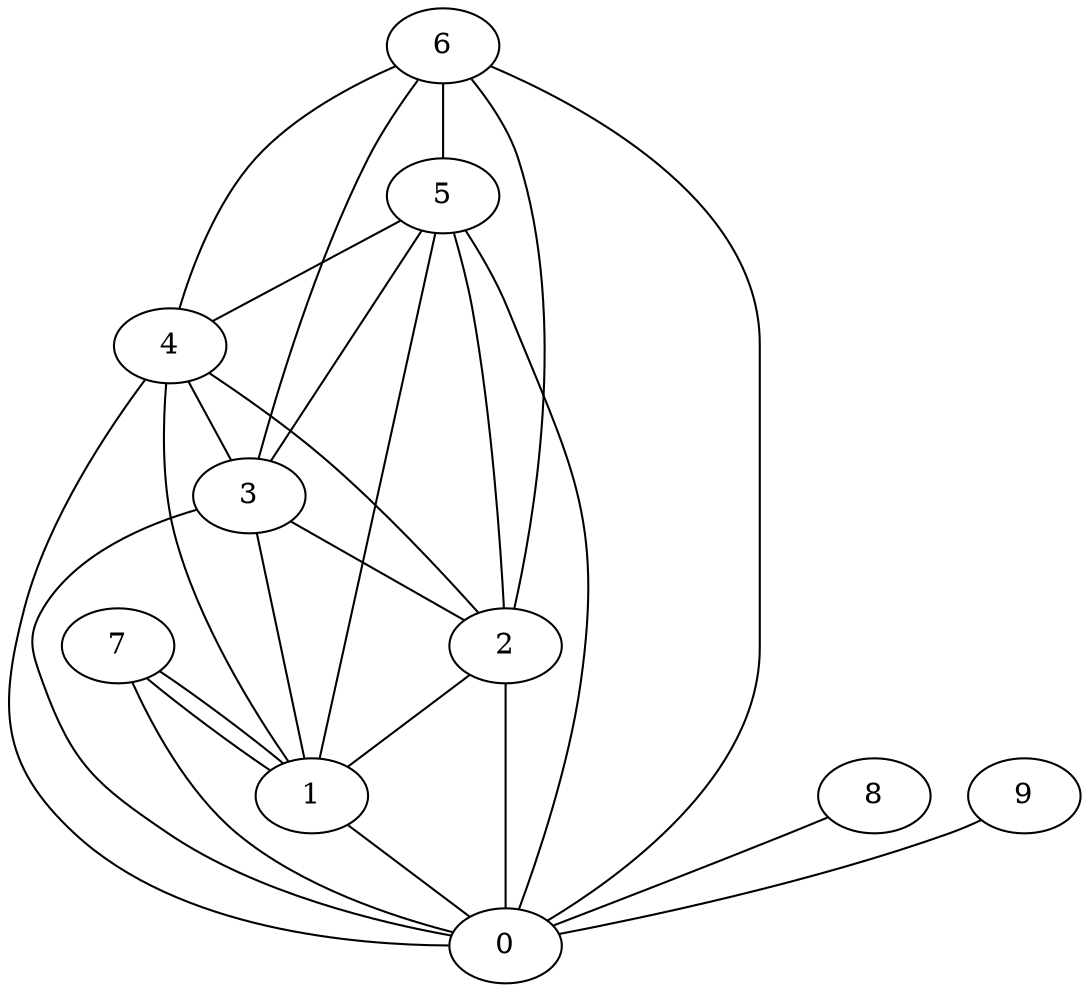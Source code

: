 graph G {
0;
1;
2;
3;
4;
5;
6;
7;
8;
9;
9--0 ;
8--0 ;
7--1 ;
7--1 ;
7--0 ;
6--3 ;
6--2 ;
6--5 ;
6--0 ;
6--4 ;
5--2 ;
5--3 ;
5--1 ;
5--4 ;
5--0 ;
4--2 ;
4--0 ;
4--3 ;
4--1 ;
3--0 ;
3--1 ;
3--2 ;
2--1 ;
2--0 ;
1--0 ;
}
